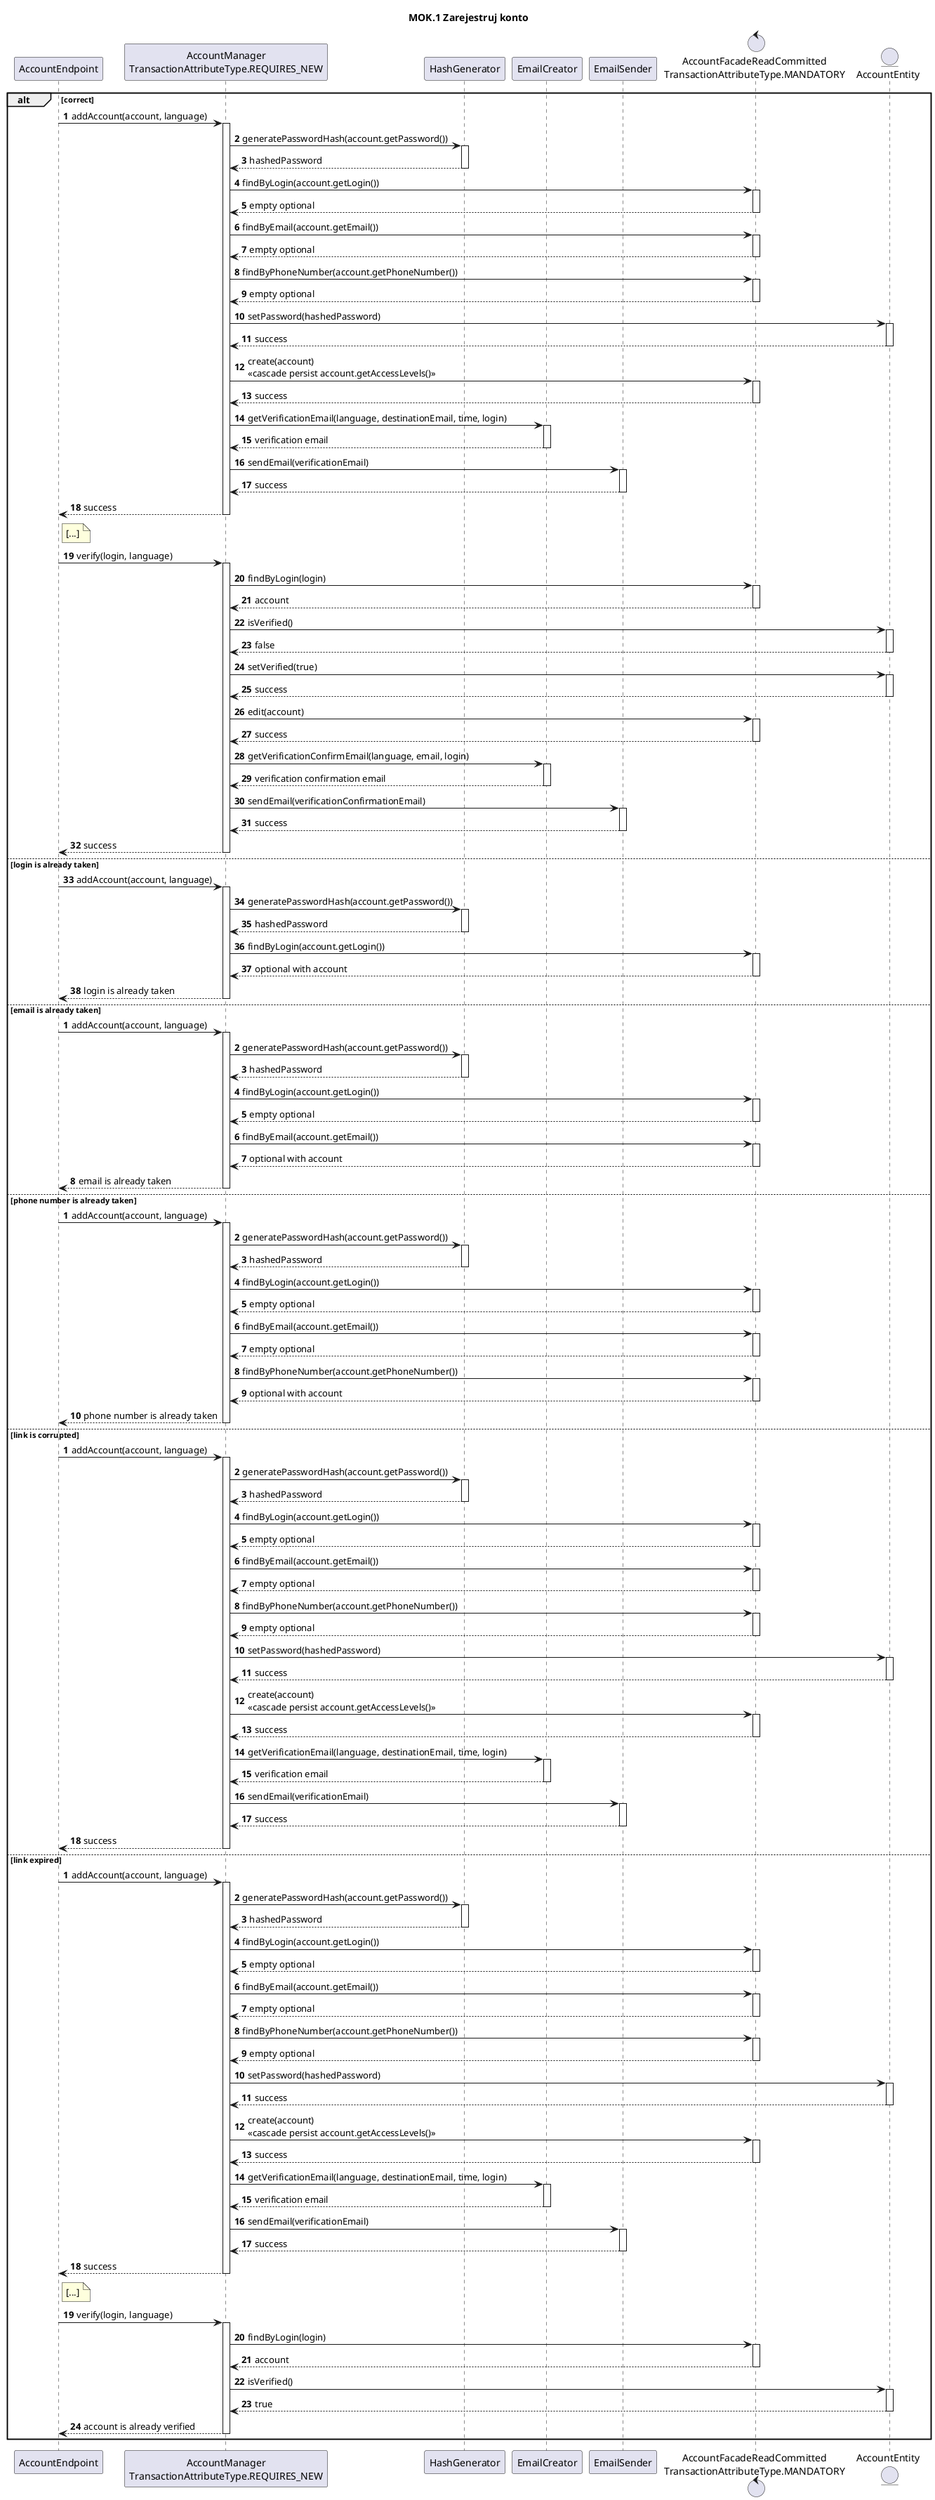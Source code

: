 @startuml

autoactivate on
participant AccountEndpoint
participant "AccountManager\nTransactionAttributeType.REQUIRES_NEW" as AccountManager
participant HashGenerator
participant EmailCreator
participant EmailSender
control "AccountFacadeReadCommitted\nTransactionAttributeType.MANDATORY" as AccountFacade
entity AccountEntity

title MOK.1 Zarejestruj konto

alt correct
autonumber
    AccountEndpoint -> AccountManager: addAccount(account, language)
        AccountManager -> HashGenerator: generatePasswordHash(account.getPassword())
        return hashedPassword
        AccountManager -> AccountFacade: findByLogin(account.getLogin())
        return empty optional
        AccountManager -> AccountFacade: findByEmail(account.getEmail())
        return empty optional
        AccountManager -> AccountFacade: findByPhoneNumber(account.getPhoneNumber())
        return empty optional
        AccountManager -> AccountEntity: setPassword(hashedPassword)
        return success
        AccountManager -> AccountFacade: create(account)\n<<cascade persist account.getAccessLevels()>>
        return success
        AccountManager -> EmailCreator: getVerificationEmail(language, destinationEmail, time, login)
        return verification email
        AccountManager -> EmailSender: sendEmail(verificationEmail)
        return success
    return success
    note right of AccountEndpoint
    [...]
    end note
    AccountEndpoint -> AccountManager: verify(login, language)
        AccountManager -> AccountFacade: findByLogin(login)
        return account
        AccountManager -> AccountEntity: isVerified()
        return false
        AccountManager -> AccountEntity: setVerified(true)
        return success
        AccountManager -> AccountFacade: edit(account)
        return success
        AccountManager -> EmailCreator: getVerificationConfirmEmail(language, email, login)
        return verification confirmation email
        AccountManager -> EmailSender: sendEmail(verificationConfirmationEmail)
        return success
    return success
else login is already taken
    AccountEndpoint -> AccountManager: addAccount(account, language)
        AccountManager -> HashGenerator: generatePasswordHash(account.getPassword())
        return hashedPassword
        AccountManager -> AccountFacade: findByLogin(account.getLogin())
        return optional with account
    return login is already taken
else email is already taken
autonumber
    AccountEndpoint -> AccountManager: addAccount(account, language)
        AccountManager -> HashGenerator: generatePasswordHash(account.getPassword())
        return hashedPassword
        AccountManager -> AccountFacade: findByLogin(account.getLogin())
        return empty optional
        AccountManager -> AccountFacade: findByEmail(account.getEmail())
        return optional with account
    return email is already taken
else phone number is already taken
autonumber
    AccountEndpoint -> AccountManager: addAccount(account, language)
        AccountManager -> HashGenerator: generatePasswordHash(account.getPassword())
        return hashedPassword
        AccountManager -> AccountFacade: findByLogin(account.getLogin())
        return empty optional
        AccountManager -> AccountFacade: findByEmail(account.getEmail())
        return empty optional
        AccountManager -> AccountFacade: findByPhoneNumber(account.getPhoneNumber())
        return optional with account
    return phone number is already taken
else link is corrupted
autonumber
    AccountEndpoint -> AccountManager: addAccount(account, language)
        AccountManager -> HashGenerator: generatePasswordHash(account.getPassword())
        return hashedPassword
        AccountManager -> AccountFacade: findByLogin(account.getLogin())
        return empty optional
        AccountManager -> AccountFacade: findByEmail(account.getEmail())
        return empty optional
        AccountManager -> AccountFacade: findByPhoneNumber(account.getPhoneNumber())
        return empty optional
        AccountManager -> AccountEntity: setPassword(hashedPassword)
        return success
        AccountManager -> AccountFacade: create(account)\n<<cascade persist account.getAccessLevels()>>
        return success
        AccountManager -> EmailCreator: getVerificationEmail(language, destinationEmail, time, login)
        return verification email
        AccountManager -> EmailSender: sendEmail(verificationEmail)
        return success
    return success
else link expired
autonumber
    AccountEndpoint -> AccountManager: addAccount(account, language)
        AccountManager -> HashGenerator: generatePasswordHash(account.getPassword())
        return hashedPassword
        AccountManager -> AccountFacade: findByLogin(account.getLogin())
        return empty optional
        AccountManager -> AccountFacade: findByEmail(account.getEmail())
        return empty optional
        AccountManager -> AccountFacade: findByPhoneNumber(account.getPhoneNumber())
        return empty optional
        AccountManager -> AccountEntity: setPassword(hashedPassword)
        return success
        AccountManager -> AccountFacade: create(account)\n<<cascade persist account.getAccessLevels()>>
        return success
        AccountManager -> EmailCreator: getVerificationEmail(language, destinationEmail, time, login)
        return verification email
        AccountManager -> EmailSender: sendEmail(verificationEmail)
        return success
    return success
    note right of AccountEndpoint
    [...]
    end note
    AccountEndpoint -> AccountManager: verify(login, language)
        AccountManager -> AccountFacade: findByLogin(login)
        return account
        AccountManager -> AccountEntity: isVerified()
        return true
    return account is already verified
end
@enduml
